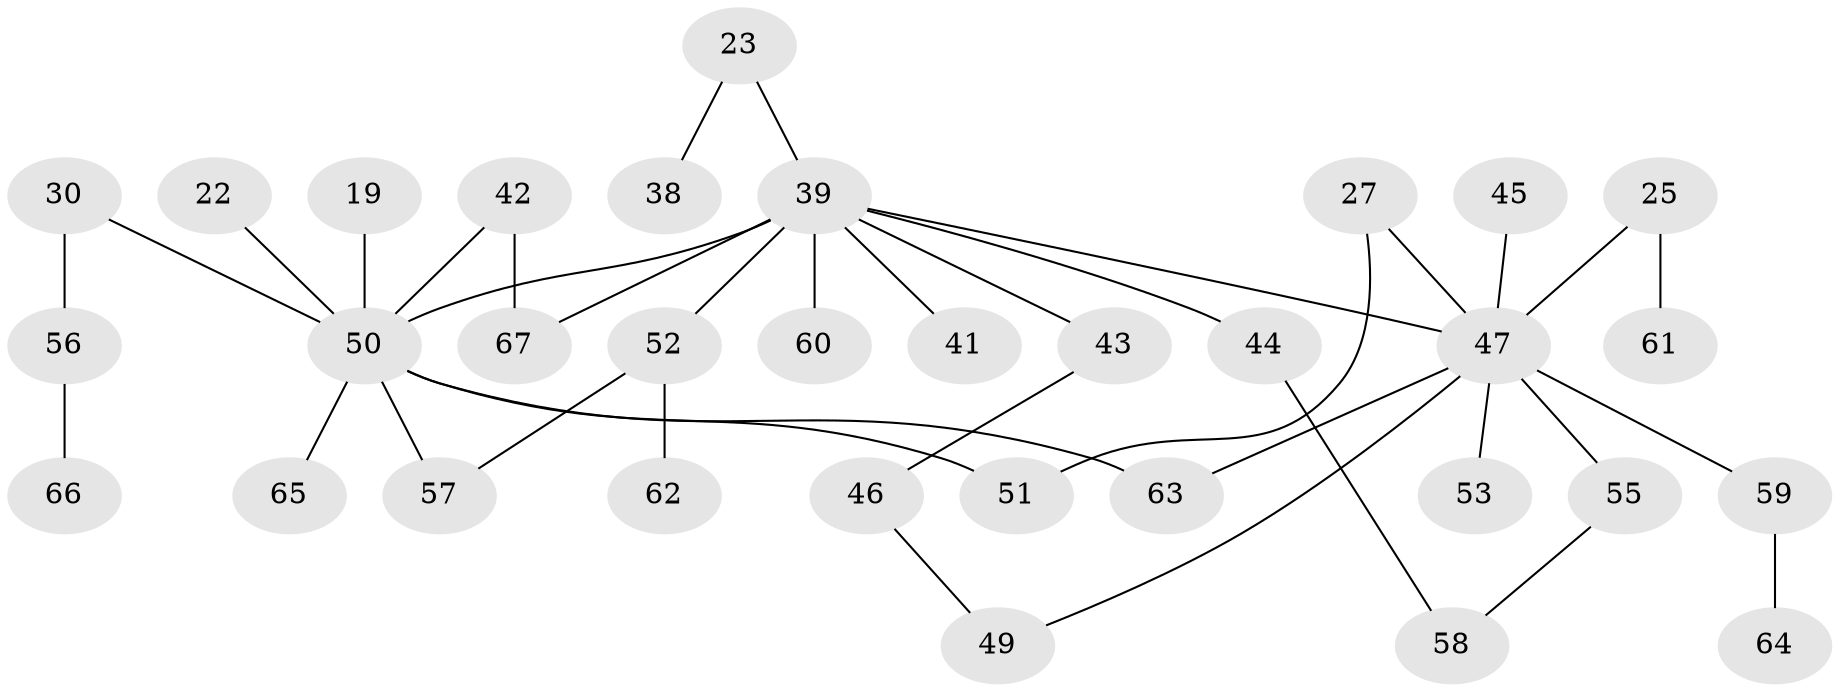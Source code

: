 // original degree distribution, {7: 0.014925373134328358, 13: 0.014925373134328358, 2: 0.3880597014925373, 3: 0.2537313432835821, 4: 0.029850746268656716, 6: 0.014925373134328358, 1: 0.2537313432835821, 5: 0.029850746268656716}
// Generated by graph-tools (version 1.1) at 2025/45/03/04/25 21:45:21]
// undirected, 33 vertices, 38 edges
graph export_dot {
graph [start="1"]
  node [color=gray90,style=filled];
  19;
  22;
  23;
  25;
  27 [super="+13+20"];
  30;
  38;
  39 [super="+35"];
  41;
  42;
  43;
  44;
  45;
  46;
  47 [super="+12+28"];
  49 [super="+32"];
  50 [super="+29+48+34"];
  51;
  52 [super="+33"];
  53;
  55;
  56;
  57;
  58;
  59 [super="+18"];
  60;
  61;
  62;
  63 [super="+40+54"];
  64;
  65;
  66;
  67;
  19 -- 50;
  22 -- 50;
  23 -- 38;
  23 -- 39;
  25 -- 61;
  25 -- 47;
  27 -- 51;
  27 -- 47;
  30 -- 56;
  30 -- 50;
  39 -- 44;
  39 -- 52 [weight=2];
  39 -- 67;
  39 -- 41;
  39 -- 43;
  39 -- 60;
  39 -- 47 [weight=3];
  39 -- 50 [weight=5];
  42 -- 67;
  42 -- 50;
  43 -- 46;
  44 -- 58;
  45 -- 47;
  46 -- 49;
  47 -- 55;
  47 -- 63 [weight=2];
  47 -- 53;
  47 -- 49;
  47 -- 59;
  50 -- 65;
  50 -- 51;
  50 -- 57 [weight=2];
  50 -- 63 [weight=2];
  52 -- 62;
  52 -- 57;
  55 -- 58;
  56 -- 66;
  59 -- 64;
}
